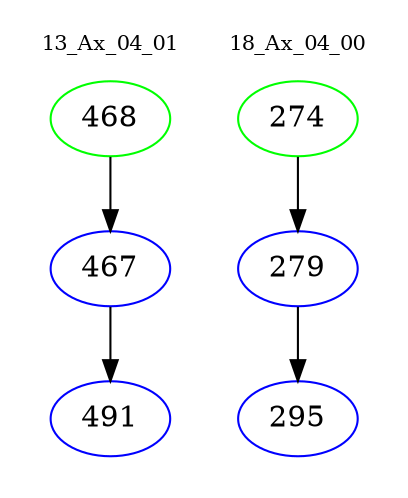 digraph{
subgraph cluster_0 {
color = white
label = "13_Ax_04_01";
fontsize=10;
T0_468 [label="468", color="green"]
T0_468 -> T0_467 [color="black"]
T0_467 [label="467", color="blue"]
T0_467 -> T0_491 [color="black"]
T0_491 [label="491", color="blue"]
}
subgraph cluster_1 {
color = white
label = "18_Ax_04_00";
fontsize=10;
T1_274 [label="274", color="green"]
T1_274 -> T1_279 [color="black"]
T1_279 [label="279", color="blue"]
T1_279 -> T1_295 [color="black"]
T1_295 [label="295", color="blue"]
}
}
